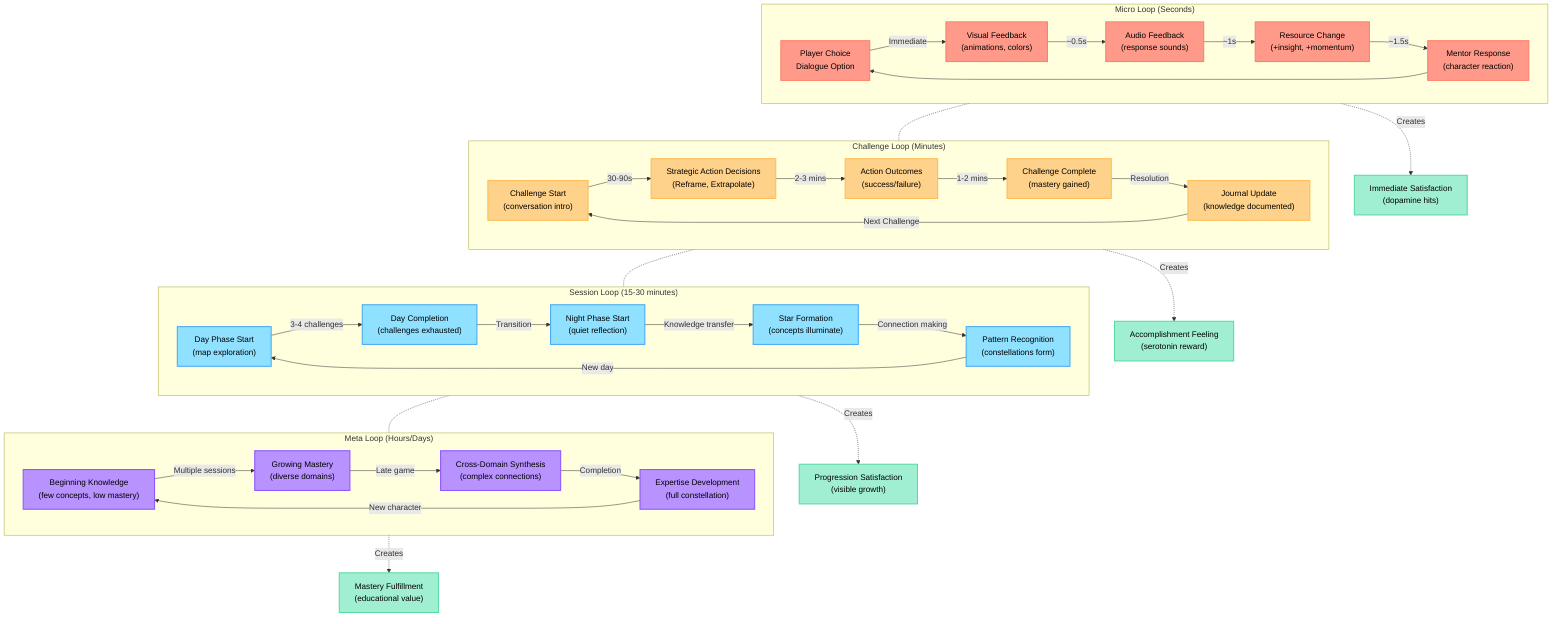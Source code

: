 flowchart TD
    %% Core Satisfaction Loops at Different Timescales
    
    subgraph MicroLoop["Micro Loop (Seconds)"]
        PlayerChoice["Player Choice\nDialogue Option"] -->|"Immediate"| FeedbackVisual["Visual Feedback\n(animations, colors)"]
        FeedbackVisual -->|"~0.5s"| FeedbackAudio["Audio Feedback\n(response sounds)"]
        FeedbackAudio -->|"~1s"| ResourceChange["Resource Change\n(+insight, +momentum)"]
        ResourceChange -->|"~1.5s"| MentorResponse["Mentor Response\n(character reaction)"]
        MentorResponse --> PlayerChoice
    end
    
    subgraph ChallengeLoop["Challenge Loop (Minutes)"]
        ChallengeStart["Challenge Start\n(conversation intro)"] -->|"30-90s"| ResourceDecisions["Strategic Action Decisions\n(Reframe, Extrapolate)"]
        ResourceDecisions -->|"2-3 mins"| ActionOutcomes["Action Outcomes\n(success/failure)"]
        ActionOutcomes -->|"1-2 mins"| ChallengeComplete["Challenge Complete\n(mastery gained)"]
        ChallengeComplete -->|"Resolution"| JournalEntry["Journal Update\n(knowledge documented)"]
        JournalEntry -->|"Next Challenge"| ChallengeStart
    end
    
    subgraph SessionLoop["Session Loop (15-30 minutes)"]
        DayStart["Day Phase Start\n(map exploration)"] -->|"3-4 challenges"| DayComplete["Day Completion\n(challenges exhausted)"]
        DayComplete -->|"Transition"| NightStart["Night Phase Start\n(quiet reflection)"]
        NightStart -->|"Knowledge transfer"| StarFormation["Star Formation\n(concepts illuminate)"]
        StarFormation -->|"Connection making"| PatternRecognition["Pattern Recognition\n(constellations form)"]
        PatternRecognition -->|"New day"| DayStart
    end
    
    subgraph MetaLoop["Meta Loop (Hours/Days)"]
        StartingState["Beginning Knowledge\n(few concepts, low mastery)"] -->|"Multiple sessions"| GrowingMastery["Growing Mastery\n(diverse domains)"]
        GrowingMastery -->|"Late game"| CrossDomainSynthesis["Cross-Domain Synthesis\n(complex connections)"]
        CrossDomainSynthesis -->|"Completion"| ExpertiseDevelopment["Expertise Development\n(full constellation)"]
        ExpertiseDevelopment -->|"New character"| StartingState
    end
    
    %% Emotional satisfaction at different timescales
    
    MicroLoop -.-> |"Creates"| ImmediateSatisfaction["Immediate Satisfaction\n(dopamine hits)"]
    ChallengeLoop -.-> |"Creates"| AccomplishmentFeeling["Accomplishment Feeling\n(serotonin reward)"]
    SessionLoop -.-> |"Creates"| ProgressionSatisfaction["Progression Satisfaction\n(visible growth)"]
    MetaLoop -.-> |"Creates"| MasteryFulfillment["Mastery Fulfillment\n(educational value)"]
    
    %% Recursive loop linking
    
    MicroLoop -.- ChallengeLoop
    ChallengeLoop -.- SessionLoop
    SessionLoop -.- MetaLoop
    
    %% Style
    classDef micro fill:#ff9a8b,stroke:#ff7e68,color:black,stroke-width:2px
    classDef challenge fill:#ffd28b,stroke:#ffba52,color:black,stroke-width:2px
    classDef session fill:#90e0ff,stroke:#45aaf2,color:black,stroke-width:2px
    classDef meta fill:#b892ff,stroke:#8c52ff,color:black,stroke-width:2px
    classDef emotion fill:#a1efd3,stroke:#57d9a3,color:black,stroke-width:2px,style:dashed
    
    class PlayerChoice,FeedbackVisual,FeedbackAudio,ResourceChange,MentorResponse micro
    class ChallengeStart,ResourceDecisions,ActionOutcomes,ChallengeComplete,JournalEntry challenge
    class DayStart,DayComplete,NightStart,StarFormation,PatternRecognition session
    class StartingState,GrowingMastery,CrossDomainSynthesis,ExpertiseDevelopment meta
    class ImmediateSatisfaction,AccomplishmentFeeling,ProgressionSatisfaction,MasteryFulfillment emotion
